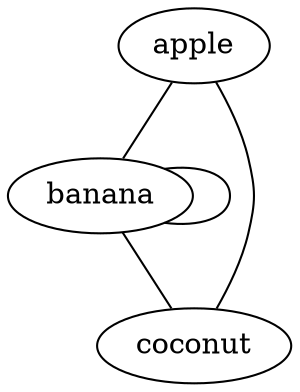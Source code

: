 graph G {
    a [label="apple"];
    b [label="banana"];
    c [label="coconut"];

    a -- b;
    b -- b;
    b -- c;
    c -- a;
}